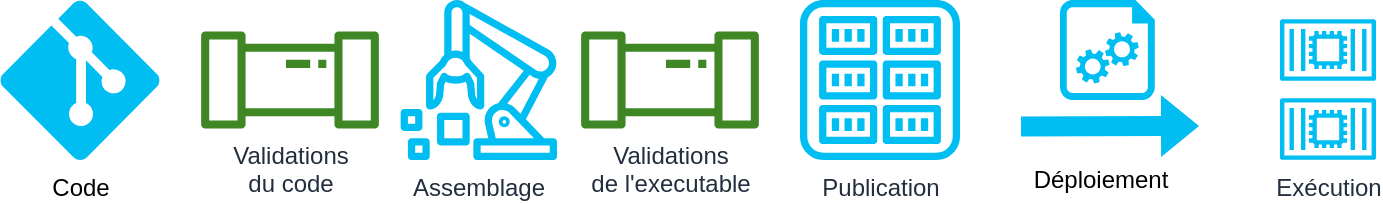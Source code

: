<mxfile version="20.2.3" type="device"><diagram id="caaXTwR4vo5bZnh7pXk-" name="Page-1"><mxGraphModel dx="1555" dy="1143" grid="1" gridSize="10" guides="1" tooltips="1" connect="1" arrows="1" fold="1" page="1" pageScale="1" pageWidth="1100" pageHeight="850" math="0" shadow="0"><root><mxCell id="0"/><mxCell id="1" parent="0"/><mxCell id="T5slfzzsdAYLoLMemNCc-1" value="Validations &lt;br&gt;du code" style="sketch=0;outlineConnect=0;fontColor=#232F3E;gradientColor=none;fillColor=#3F8624;strokeColor=none;dashed=0;verticalLabelPosition=bottom;verticalAlign=top;align=center;html=1;fontSize=12;fontStyle=0;aspect=fixed;pointerEvents=1;shape=mxgraph.aws4.iot_analytics_pipeline;" vertex="1" parent="1"><mxGeometry x="140" y="55.77" width="90" height="48.47" as="geometry"/></mxCell><mxCell id="T5slfzzsdAYLoLMemNCc-2" value="Code" style="verticalLabelPosition=bottom;html=1;verticalAlign=top;align=center;strokeColor=none;fillColor=#00BEF2;shape=mxgraph.azure.git_repository;" vertex="1" parent="1"><mxGeometry x="40" y="40" width="80" height="80" as="geometry"/></mxCell><mxCell id="T5slfzzsdAYLoLMemNCc-3" value="Assemblage" style="sketch=0;outlineConnect=0;fontColor=#232F3E;gradientColor=none;fillColor=#00BEF2;strokeColor=none;dashed=0;verticalLabelPosition=bottom;verticalAlign=top;align=center;html=1;fontSize=12;fontStyle=0;aspect=fixed;pointerEvents=1;shape=mxgraph.aws4.iot_sitewise_asset;" vertex="1" parent="1"><mxGeometry x="240" y="40" width="78.97" height="80" as="geometry"/></mxCell><mxCell id="T5slfzzsdAYLoLMemNCc-4" value="Validations&lt;br&gt;de l'executable" style="sketch=0;outlineConnect=0;fontColor=#232F3E;gradientColor=none;fillColor=#3F8624;strokeColor=none;dashed=0;verticalLabelPosition=bottom;verticalAlign=top;align=center;html=1;fontSize=12;fontStyle=0;aspect=fixed;pointerEvents=1;shape=mxgraph.aws4.iot_analytics_pipeline;" vertex="1" parent="1"><mxGeometry x="330" y="55.77" width="90" height="48.47" as="geometry"/></mxCell><mxCell id="T5slfzzsdAYLoLMemNCc-5" value="Publication" style="sketch=0;outlineConnect=0;fontColor=#232F3E;gradientColor=none;fillColor=#00BEF2;strokeColor=none;dashed=0;verticalLabelPosition=bottom;verticalAlign=top;align=center;html=1;fontSize=12;fontStyle=0;aspect=fixed;pointerEvents=1;shape=mxgraph.aws4.registry;" vertex="1" parent="1"><mxGeometry x="440" y="40" width="80" height="80" as="geometry"/></mxCell><mxCell id="T5slfzzsdAYLoLMemNCc-6" value="" style="verticalLabelPosition=bottom;html=1;verticalAlign=top;align=center;strokeColor=none;fillColor=#00BEF2;shape=mxgraph.azure.startup_task;pointerEvents=1;" vertex="1" parent="1"><mxGeometry x="570" y="40" width="47.5" height="50" as="geometry"/></mxCell><mxCell id="T5slfzzsdAYLoLMemNCc-7" value="" style="shape=flexArrow;endArrow=classic;html=1;rounded=0;fillColor=#00BEF2;strokeColor=none;" edge="1" parent="1"><mxGeometry width="50" height="50" relative="1" as="geometry"><mxPoint x="550" y="103.24" as="sourcePoint"/><mxPoint x="640" y="103" as="targetPoint"/></mxGeometry></mxCell><mxCell id="T5slfzzsdAYLoLMemNCc-11" value="&lt;font style=&quot;font-size: 12px;&quot;&gt;Déploiement&lt;/font&gt;" style="edgeLabel;html=1;align=center;verticalAlign=middle;resizable=0;points=[];" vertex="1" connectable="0" parent="T5slfzzsdAYLoLMemNCc-7"><mxGeometry x="-0.556" y="-3" relative="1" as="geometry"><mxPoint x="20" y="24" as="offset"/></mxGeometry></mxCell><mxCell id="T5slfzzsdAYLoLMemNCc-8" value="" style="sketch=0;outlineConnect=0;fontColor=#232F3E;gradientColor=none;fillColor=#00BEF2;strokeColor=none;dashed=0;verticalLabelPosition=bottom;verticalAlign=top;align=center;html=1;fontSize=12;fontStyle=0;aspect=fixed;pointerEvents=1;shape=mxgraph.aws4.container_2;" vertex="1" parent="1"><mxGeometry x="680" y="49.5" width="48" height="31" as="geometry"/></mxCell><mxCell id="T5slfzzsdAYLoLMemNCc-9" value="Exécution" style="sketch=0;outlineConnect=0;fontColor=#232F3E;gradientColor=none;fillColor=#00BEF2;strokeColor=none;dashed=0;verticalLabelPosition=bottom;verticalAlign=top;align=center;html=1;fontSize=12;fontStyle=0;aspect=fixed;pointerEvents=1;shape=mxgraph.aws4.container_2;" vertex="1" parent="1"><mxGeometry x="680" y="89" width="48" height="31" as="geometry"/></mxCell></root></mxGraphModel></diagram></mxfile>